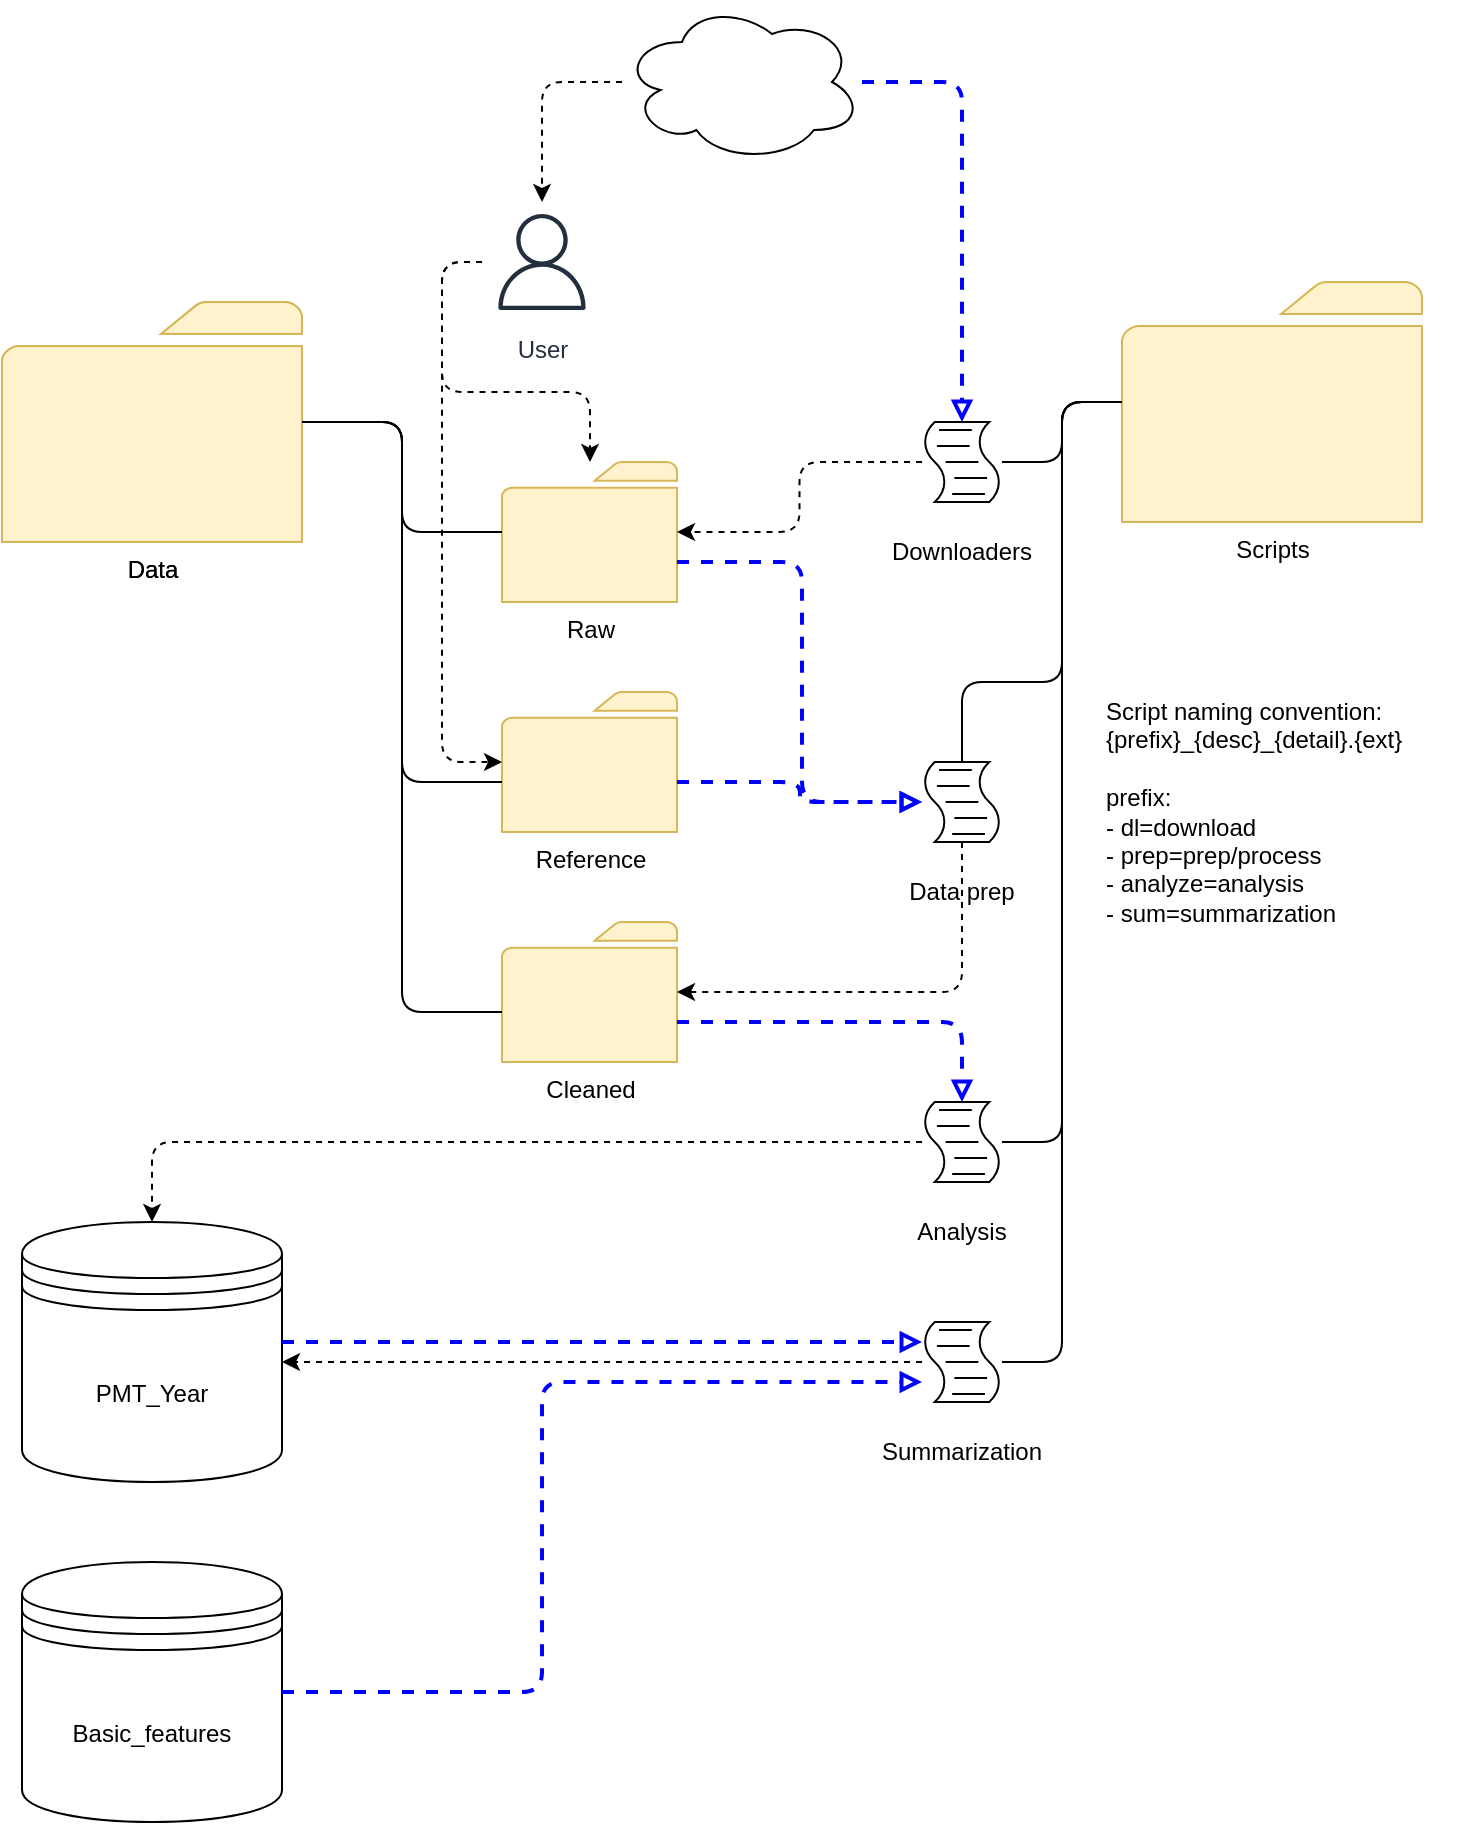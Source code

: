 <mxfile version="13.7.3" type="github" pages="2">
  <diagram id="FKpOxl4j8zAN8j0LntPf" name="BasicDir">
    <mxGraphModel dx="1422" dy="831" grid="1" gridSize="10" guides="1" tooltips="1" connect="1" arrows="1" fold="1" page="1" pageScale="1" pageWidth="850" pageHeight="1100" math="0" shadow="0">
      <root>
        <mxCell id="0" />
        <mxCell id="1" parent="0" />
        <mxCell id="gzsq6Yt03Mv5ZVgsQ6RC-1" value="Data" style="pointerEvents=1;shadow=0;dashed=0;html=1;labelPosition=center;verticalLabelPosition=bottom;verticalAlign=top;outlineConnect=0;align=center;shape=mxgraph.office.concepts.folder;fillColor=#fff2cc;strokeColor=#d6b656;" vertex="1" parent="1">
          <mxGeometry x="70" y="180" width="150" height="120" as="geometry" />
        </mxCell>
        <mxCell id="gzsq6Yt03Mv5ZVgsQ6RC-2" value="PMT_Year" style="shape=datastore;whiteSpace=wrap;html=1;" vertex="1" parent="1">
          <mxGeometry x="80" y="640" width="130" height="130" as="geometry" />
        </mxCell>
        <mxCell id="gzsq6Yt03Mv5ZVgsQ6RC-3" value="Data" style="pointerEvents=1;shadow=0;dashed=0;html=1;labelPosition=center;verticalLabelPosition=bottom;verticalAlign=top;outlineConnect=0;align=center;shape=mxgraph.office.concepts.folder;fillColor=#fff2cc;strokeColor=#d6b656;" vertex="1" parent="1">
          <mxGeometry x="70" y="180" width="150" height="120" as="geometry" />
        </mxCell>
        <mxCell id="gzsq6Yt03Mv5ZVgsQ6RC-4" value="Raw" style="pointerEvents=1;shadow=0;dashed=0;html=1;labelPosition=center;verticalLabelPosition=bottom;verticalAlign=top;outlineConnect=0;align=center;shape=mxgraph.office.concepts.folder;fillColor=#fff2cc;strokeColor=#d6b656;" vertex="1" parent="1">
          <mxGeometry x="320" y="260" width="87.5" height="70" as="geometry" />
        </mxCell>
        <mxCell id="gzsq6Yt03Mv5ZVgsQ6RC-6" value="Cleaned" style="pointerEvents=1;shadow=0;dashed=0;html=1;labelPosition=center;verticalLabelPosition=bottom;verticalAlign=top;outlineConnect=0;align=center;shape=mxgraph.office.concepts.folder;fillColor=#fff2cc;strokeColor=#d6b656;" vertex="1" parent="1">
          <mxGeometry x="320" y="490" width="87.5" height="70" as="geometry" />
        </mxCell>
        <mxCell id="gzsq6Yt03Mv5ZVgsQ6RC-7" value="" style="edgeStyle=orthogonalEdgeStyle;endArrow=none;html=1;endFill=0;" edge="1" parent="1" source="gzsq6Yt03Mv5ZVgsQ6RC-3" target="gzsq6Yt03Mv5ZVgsQ6RC-4">
          <mxGeometry width="50" height="50" relative="1" as="geometry">
            <mxPoint x="300" y="490" as="sourcePoint" />
            <mxPoint x="410" y="470" as="targetPoint" />
          </mxGeometry>
        </mxCell>
        <mxCell id="gzsq6Yt03Mv5ZVgsQ6RC-8" value="" style="edgeStyle=orthogonalEdgeStyle;endArrow=none;html=1;rounded=1;endFill=0;" edge="1" parent="1" source="gzsq6Yt03Mv5ZVgsQ6RC-3" target="gzsq6Yt03Mv5ZVgsQ6RC-6">
          <mxGeometry width="50" height="50" relative="1" as="geometry">
            <mxPoint x="220" y="240" as="sourcePoint" />
            <mxPoint x="320" y="295" as="targetPoint" />
            <Array as="points">
              <mxPoint x="270" y="240" />
              <mxPoint x="270" y="535" />
            </Array>
          </mxGeometry>
        </mxCell>
        <mxCell id="gzsq6Yt03Mv5ZVgsQ6RC-9" value="Scripts" style="pointerEvents=1;shadow=0;dashed=0;html=1;labelPosition=center;verticalLabelPosition=bottom;verticalAlign=top;outlineConnect=0;align=center;shape=mxgraph.office.concepts.folder;fillColor=#fff2cc;strokeColor=#d6b656;" vertex="1" parent="1">
          <mxGeometry x="630" y="170" width="150" height="120" as="geometry" />
        </mxCell>
        <mxCell id="gzsq6Yt03Mv5ZVgsQ6RC-10" value="" style="edgeStyle=orthogonalEdgeStyle;endArrow=classic;html=1;dashed=1;" edge="1" parent="1" source="gzsq6Yt03Mv5ZVgsQ6RC-13" target="gzsq6Yt03Mv5ZVgsQ6RC-4">
          <mxGeometry width="50" height="50" relative="1" as="geometry">
            <mxPoint x="220" y="240" as="sourcePoint" />
            <mxPoint x="490" y="240" as="targetPoint" />
          </mxGeometry>
        </mxCell>
        <mxCell id="gzsq6Yt03Mv5ZVgsQ6RC-15" value="" style="group" vertex="1" connectable="0" parent="1">
          <mxGeometry x="510" y="240" width="80" height="75" as="geometry" />
        </mxCell>
        <mxCell id="gzsq6Yt03Mv5ZVgsQ6RC-13" value="" style="shape=mxgraph.bpmn.script_task;html=1;outlineConnect=0;" vertex="1" parent="gzsq6Yt03Mv5ZVgsQ6RC-15">
          <mxGeometry x="20" width="40" height="40" as="geometry" />
        </mxCell>
        <mxCell id="gzsq6Yt03Mv5ZVgsQ6RC-14" value="Downloaders" style="text;html=1;strokeColor=none;fillColor=none;align=center;verticalAlign=middle;whiteSpace=wrap;rounded=0;" vertex="1" parent="gzsq6Yt03Mv5ZVgsQ6RC-15">
          <mxGeometry y="55" width="80" height="20" as="geometry" />
        </mxCell>
        <mxCell id="gzsq6Yt03Mv5ZVgsQ6RC-16" value="Reference" style="pointerEvents=1;shadow=0;dashed=0;html=1;labelPosition=center;verticalLabelPosition=bottom;verticalAlign=top;outlineConnect=0;align=center;shape=mxgraph.office.concepts.folder;fillColor=#fff2cc;strokeColor=#d6b656;" vertex="1" parent="1">
          <mxGeometry x="320" y="375" width="87.5" height="70" as="geometry" />
        </mxCell>
        <mxCell id="gzsq6Yt03Mv5ZVgsQ6RC-17" value="" style="edgeStyle=orthogonalEdgeStyle;endArrow=none;html=1;rounded=1;endFill=0;" edge="1" parent="1" source="gzsq6Yt03Mv5ZVgsQ6RC-3" target="gzsq6Yt03Mv5ZVgsQ6RC-16">
          <mxGeometry width="50" height="50" relative="1" as="geometry">
            <mxPoint x="220" y="240" as="sourcePoint" />
            <mxPoint x="320" y="415" as="targetPoint" />
            <Array as="points">
              <mxPoint x="270" y="240" />
              <mxPoint x="270" y="420" />
            </Array>
          </mxGeometry>
        </mxCell>
        <mxCell id="gzsq6Yt03Mv5ZVgsQ6RC-18" value="" style="group" vertex="1" connectable="0" parent="1">
          <mxGeometry x="510" y="410" width="80" height="75" as="geometry" />
        </mxCell>
        <mxCell id="gzsq6Yt03Mv5ZVgsQ6RC-19" value="" style="shape=mxgraph.bpmn.script_task;html=1;outlineConnect=0;" vertex="1" parent="gzsq6Yt03Mv5ZVgsQ6RC-18">
          <mxGeometry x="20" width="40" height="40" as="geometry" />
        </mxCell>
        <mxCell id="gzsq6Yt03Mv5ZVgsQ6RC-20" value="Data prep" style="text;html=1;strokeColor=none;fillColor=none;align=center;verticalAlign=middle;whiteSpace=wrap;rounded=0;" vertex="1" parent="gzsq6Yt03Mv5ZVgsQ6RC-18">
          <mxGeometry y="55" width="80" height="20" as="geometry" />
        </mxCell>
        <mxCell id="gzsq6Yt03Mv5ZVgsQ6RC-21" value="" style="edgeStyle=orthogonalEdgeStyle;endArrow=classic;html=1;dashed=1;" edge="1" parent="1" source="gzsq6Yt03Mv5ZVgsQ6RC-19" target="gzsq6Yt03Mv5ZVgsQ6RC-6">
          <mxGeometry width="50" height="50" relative="1" as="geometry">
            <mxPoint x="530" y="260" as="sourcePoint" />
            <mxPoint x="490" y="520" as="targetPoint" />
            <Array as="points">
              <mxPoint x="550" y="525" />
            </Array>
          </mxGeometry>
        </mxCell>
        <mxCell id="gzsq6Yt03Mv5ZVgsQ6RC-22" value="" style="ellipse;shape=cloud;whiteSpace=wrap;html=1;" vertex="1" parent="1">
          <mxGeometry x="380" y="30" width="120" height="80" as="geometry" />
        </mxCell>
        <mxCell id="gzsq6Yt03Mv5ZVgsQ6RC-23" value="" style="edgeStyle=orthogonalEdgeStyle;endArrow=block;html=1;dashed=1;strokeColor=#0000FF;strokeWidth=2;endFill=0;" edge="1" parent="1" source="gzsq6Yt03Mv5ZVgsQ6RC-22" target="gzsq6Yt03Mv5ZVgsQ6RC-13">
          <mxGeometry width="50" height="50" relative="1" as="geometry">
            <mxPoint x="500" y="140" as="sourcePoint" />
            <mxPoint x="407.5" y="295" as="targetPoint" />
          </mxGeometry>
        </mxCell>
        <mxCell id="gzsq6Yt03Mv5ZVgsQ6RC-24" value="User" style="outlineConnect=0;fontColor=#232F3E;gradientColor=none;strokeColor=#232F3E;fillColor=#ffffff;dashed=0;verticalLabelPosition=bottom;verticalAlign=top;align=center;html=1;fontSize=12;fontStyle=0;aspect=fixed;shape=mxgraph.aws4.resourceIcon;resIcon=mxgraph.aws4.user;" vertex="1" parent="1">
          <mxGeometry x="310" y="130" width="60" height="60" as="geometry" />
        </mxCell>
        <mxCell id="gzsq6Yt03Mv5ZVgsQ6RC-25" value="" style="edgeStyle=orthogonalEdgeStyle;endArrow=classic;html=1;dashed=1;" edge="1" parent="1" source="gzsq6Yt03Mv5ZVgsQ6RC-22" target="gzsq6Yt03Mv5ZVgsQ6RC-24">
          <mxGeometry width="50" height="50" relative="1" as="geometry">
            <mxPoint x="380" y="140" as="sourcePoint" />
            <mxPoint x="550" y="240" as="targetPoint" />
          </mxGeometry>
        </mxCell>
        <mxCell id="gzsq6Yt03Mv5ZVgsQ6RC-26" value="" style="edgeStyle=orthogonalEdgeStyle;endArrow=classic;html=1;dashed=1;" edge="1" parent="1" source="gzsq6Yt03Mv5ZVgsQ6RC-24" target="gzsq6Yt03Mv5ZVgsQ6RC-4">
          <mxGeometry width="50" height="50" relative="1" as="geometry">
            <mxPoint x="380" y="70" as="sourcePoint" />
            <mxPoint x="340" y="130" as="targetPoint" />
            <Array as="points">
              <mxPoint x="290" y="160" />
              <mxPoint x="290" y="225" />
              <mxPoint x="364" y="225" />
            </Array>
          </mxGeometry>
        </mxCell>
        <mxCell id="gzsq6Yt03Mv5ZVgsQ6RC-27" value="" style="edgeStyle=orthogonalEdgeStyle;endArrow=none;html=1;endFill=0;" edge="1" parent="1" source="gzsq6Yt03Mv5ZVgsQ6RC-9" target="gzsq6Yt03Mv5ZVgsQ6RC-13">
          <mxGeometry width="50" height="50" relative="1" as="geometry">
            <mxPoint x="220" y="240" as="sourcePoint" />
            <mxPoint x="320" y="295" as="targetPoint" />
          </mxGeometry>
        </mxCell>
        <mxCell id="gzsq6Yt03Mv5ZVgsQ6RC-28" value="" style="edgeStyle=orthogonalEdgeStyle;endArrow=none;html=1;endFill=0;" edge="1" parent="1" source="gzsq6Yt03Mv5ZVgsQ6RC-9" target="gzsq6Yt03Mv5ZVgsQ6RC-19">
          <mxGeometry width="50" height="50" relative="1" as="geometry">
            <mxPoint x="610" y="230" as="sourcePoint" />
            <mxPoint x="570" y="260" as="targetPoint" />
            <Array as="points">
              <mxPoint x="600" y="230" />
              <mxPoint x="600" y="370" />
            </Array>
          </mxGeometry>
        </mxCell>
        <mxCell id="gzsq6Yt03Mv5ZVgsQ6RC-29" value="" style="edgeStyle=orthogonalEdgeStyle;endArrow=classic;html=1;dashed=1;" edge="1" parent="1" source="gzsq6Yt03Mv5ZVgsQ6RC-24" target="gzsq6Yt03Mv5ZVgsQ6RC-16">
          <mxGeometry width="50" height="50" relative="1" as="geometry">
            <mxPoint x="310" y="160" as="sourcePoint" />
            <mxPoint x="364" y="260" as="targetPoint" />
            <Array as="points">
              <mxPoint x="290" y="160" />
              <mxPoint x="290" y="410" />
            </Array>
          </mxGeometry>
        </mxCell>
        <mxCell id="gzsq6Yt03Mv5ZVgsQ6RC-30" value="" style="edgeStyle=orthogonalEdgeStyle;endArrow=block;html=1;dashed=1;strokeColor=#0000FF;strokeWidth=2;endFill=0;" edge="1" parent="1" source="gzsq6Yt03Mv5ZVgsQ6RC-16" target="gzsq6Yt03Mv5ZVgsQ6RC-19">
          <mxGeometry width="50" height="50" relative="1" as="geometry">
            <mxPoint x="550" y="390" as="sourcePoint" />
            <mxPoint x="490" y="460" as="targetPoint" />
            <Array as="points">
              <mxPoint x="469" y="420" />
              <mxPoint x="469" y="430" />
            </Array>
          </mxGeometry>
        </mxCell>
        <mxCell id="gzsq6Yt03Mv5ZVgsQ6RC-32" value="" style="edgeStyle=orthogonalEdgeStyle;endArrow=block;html=1;dashed=1;strokeColor=#0000FF;strokeWidth=2;endFill=0;" edge="1" parent="1" source="gzsq6Yt03Mv5ZVgsQ6RC-4" target="gzsq6Yt03Mv5ZVgsQ6RC-19">
          <mxGeometry width="50" height="50" relative="1" as="geometry">
            <mxPoint x="407.5" y="405" as="sourcePoint" />
            <mxPoint x="530" y="370" as="targetPoint" />
            <Array as="points">
              <mxPoint x="470" y="310" />
              <mxPoint x="470" y="430" />
            </Array>
          </mxGeometry>
        </mxCell>
        <mxCell id="gzsq6Yt03Mv5ZVgsQ6RC-33" value="" style="group" vertex="1" connectable="0" parent="1">
          <mxGeometry x="510" y="580" width="80" height="75" as="geometry" />
        </mxCell>
        <mxCell id="gzsq6Yt03Mv5ZVgsQ6RC-34" value="" style="shape=mxgraph.bpmn.script_task;html=1;outlineConnect=0;" vertex="1" parent="gzsq6Yt03Mv5ZVgsQ6RC-33">
          <mxGeometry x="20" width="40" height="40" as="geometry" />
        </mxCell>
        <mxCell id="gzsq6Yt03Mv5ZVgsQ6RC-35" value="Analysis" style="text;html=1;strokeColor=none;fillColor=none;align=center;verticalAlign=middle;whiteSpace=wrap;rounded=0;" vertex="1" parent="gzsq6Yt03Mv5ZVgsQ6RC-33">
          <mxGeometry y="55" width="80" height="20" as="geometry" />
        </mxCell>
        <mxCell id="gzsq6Yt03Mv5ZVgsQ6RC-36" value="" style="edgeStyle=orthogonalEdgeStyle;endArrow=block;html=1;dashed=1;strokeColor=#0000FF;strokeWidth=2;endFill=0;" edge="1" parent="1" source="gzsq6Yt03Mv5ZVgsQ6RC-6" target="gzsq6Yt03Mv5ZVgsQ6RC-34">
          <mxGeometry width="50" height="50" relative="1" as="geometry">
            <mxPoint x="500" y="70" as="sourcePoint" />
            <mxPoint x="550" y="240" as="targetPoint" />
            <Array as="points">
              <mxPoint x="550" y="540" />
            </Array>
          </mxGeometry>
        </mxCell>
        <mxCell id="gzsq6Yt03Mv5ZVgsQ6RC-37" value="" style="edgeStyle=orthogonalEdgeStyle;endArrow=classic;html=1;dashed=1;" edge="1" parent="1" source="gzsq6Yt03Mv5ZVgsQ6RC-34" target="gzsq6Yt03Mv5ZVgsQ6RC-2">
          <mxGeometry width="50" height="50" relative="1" as="geometry">
            <mxPoint x="550" y="390" as="sourcePoint" />
            <mxPoint x="407.5" y="525" as="targetPoint" />
            <Array as="points">
              <mxPoint x="145" y="600" />
            </Array>
          </mxGeometry>
        </mxCell>
        <mxCell id="gzsq6Yt03Mv5ZVgsQ6RC-39" value="" style="edgeStyle=orthogonalEdgeStyle;endArrow=none;html=1;endFill=0;" edge="1" parent="1" target="gzsq6Yt03Mv5ZVgsQ6RC-34">
          <mxGeometry width="50" height="50" relative="1" as="geometry">
            <mxPoint x="630" y="230" as="sourcePoint" />
            <mxPoint x="550" y="410" as="targetPoint" />
            <Array as="points">
              <mxPoint x="600" y="230" />
              <mxPoint x="600" y="600" />
            </Array>
          </mxGeometry>
        </mxCell>
        <mxCell id="DnI2SUh-H0ago46fSjTC-1" value="&lt;div&gt;Script naming convention:&lt;/div&gt;&lt;div&gt;{prefix}_{desc}_{detail}.{ext}&lt;/div&gt;&lt;div&gt;&lt;br&gt;&lt;/div&gt;&lt;div&gt;prefix: &lt;br&gt;&lt;/div&gt;&lt;div&gt;- dl=download&lt;/div&gt;&lt;div&gt;- prep=prep/process&lt;/div&gt;&lt;div&gt;- analyze=analysis&lt;/div&gt;&lt;div&gt;- sum=summarization&lt;br&gt;&lt;/div&gt;" style="text;html=1;strokeColor=none;fillColor=none;align=left;verticalAlign=middle;whiteSpace=wrap;rounded=0;" vertex="1" parent="1">
          <mxGeometry x="620" y="360" width="180" height="150" as="geometry" />
        </mxCell>
        <mxCell id="w4877RSFGSn_-vhsM9JB-1" value="Basic_features" style="shape=datastore;whiteSpace=wrap;html=1;" vertex="1" parent="1">
          <mxGeometry x="80" y="810" width="130" height="130" as="geometry" />
        </mxCell>
        <mxCell id="w4877RSFGSn_-vhsM9JB-2" value="" style="group" vertex="1" connectable="0" parent="1">
          <mxGeometry x="510" y="690" width="80" height="75" as="geometry" />
        </mxCell>
        <mxCell id="w4877RSFGSn_-vhsM9JB-3" value="" style="shape=mxgraph.bpmn.script_task;html=1;outlineConnect=0;" vertex="1" parent="w4877RSFGSn_-vhsM9JB-2">
          <mxGeometry x="20" width="40" height="40" as="geometry" />
        </mxCell>
        <mxCell id="w4877RSFGSn_-vhsM9JB-4" value="Summarization" style="text;html=1;strokeColor=none;fillColor=none;align=center;verticalAlign=middle;whiteSpace=wrap;rounded=0;" vertex="1" parent="w4877RSFGSn_-vhsM9JB-2">
          <mxGeometry y="55" width="80" height="20" as="geometry" />
        </mxCell>
        <mxCell id="w4877RSFGSn_-vhsM9JB-5" value="" style="edgeStyle=orthogonalEdgeStyle;endArrow=block;html=1;dashed=1;strokeColor=#0000FF;strokeWidth=2;endFill=0;" edge="1" parent="1" source="gzsq6Yt03Mv5ZVgsQ6RC-2" target="w4877RSFGSn_-vhsM9JB-3">
          <mxGeometry width="50" height="50" relative="1" as="geometry">
            <mxPoint x="407.5" y="540" as="sourcePoint" />
            <mxPoint x="550" y="580" as="targetPoint" />
            <Array as="points">
              <mxPoint x="370" y="700" />
              <mxPoint x="370" y="700" />
            </Array>
          </mxGeometry>
        </mxCell>
        <mxCell id="w4877RSFGSn_-vhsM9JB-7" value="" style="edgeStyle=orthogonalEdgeStyle;endArrow=block;html=1;dashed=1;strokeColor=#0000FF;strokeWidth=2;endFill=0;" edge="1" parent="1" source="w4877RSFGSn_-vhsM9JB-1" target="w4877RSFGSn_-vhsM9JB-3">
          <mxGeometry width="50" height="50" relative="1" as="geometry">
            <mxPoint x="-290" y="970" as="sourcePoint" />
            <mxPoint x="-50" y="875" as="targetPoint" />
            <Array as="points">
              <mxPoint x="340" y="875" />
              <mxPoint x="340" y="720" />
            </Array>
          </mxGeometry>
        </mxCell>
        <mxCell id="w4877RSFGSn_-vhsM9JB-8" value="" style="edgeStyle=orthogonalEdgeStyle;endArrow=classic;html=1;dashed=1;" edge="1" parent="1" source="w4877RSFGSn_-vhsM9JB-3" target="gzsq6Yt03Mv5ZVgsQ6RC-2">
          <mxGeometry width="50" height="50" relative="1" as="geometry">
            <mxPoint x="490" y="750" as="sourcePoint" />
            <mxPoint x="145" y="640" as="targetPoint" />
            <Array as="points">
              <mxPoint x="330" y="710" />
              <mxPoint x="330" y="710" />
            </Array>
          </mxGeometry>
        </mxCell>
        <mxCell id="w4877RSFGSn_-vhsM9JB-10" value="" style="edgeStyle=orthogonalEdgeStyle;endArrow=none;html=1;endFill=0;" edge="1" parent="1" target="w4877RSFGSn_-vhsM9JB-3">
          <mxGeometry width="50" height="50" relative="1" as="geometry">
            <mxPoint x="630" y="230" as="sourcePoint" />
            <mxPoint x="570" y="600" as="targetPoint" />
            <Array as="points">
              <mxPoint x="600" y="230" />
              <mxPoint x="600" y="710" />
            </Array>
          </mxGeometry>
        </mxCell>
      </root>
    </mxGraphModel>
  </diagram>
  <diagram id="5b6NjDHPqx221teooDvQ" name="GDBContents">
    <mxGraphModel dx="1422" dy="831" grid="1" gridSize="10" guides="1" tooltips="1" connect="1" arrows="1" fold="1" page="1" pageScale="1" pageWidth="850" pageHeight="1100" math="0" shadow="0">
      <root>
        <mxCell id="yJTX_5fowlN7aJKwZSzn-0" />
        <mxCell id="yJTX_5fowlN7aJKwZSzn-1" parent="yJTX_5fowlN7aJKwZSzn-0" />
        <mxCell id="elD038r_92A3GgNFvKKa-0" value="PMT_{year}" style="shape=datastore;whiteSpace=wrap;html=1;" vertex="1" parent="yJTX_5fowlN7aJKwZSzn-1">
          <mxGeometry x="410" y="20" width="320" height="230" as="geometry" />
        </mxCell>
        <mxCell id="elD038r_92A3GgNFvKKa-2" value="&lt;div&gt;&lt;b&gt;Parcels:&lt;/b&gt;&lt;/div&gt;&lt;div&gt;- Socioeconomic_demographic (value)&lt;br&gt;&lt;/div&gt;&lt;div&gt;-Fiscal_impact&lt;/div&gt;&lt;div&gt;-Development_opportunity&lt;/div&gt;&lt;div&gt;- Access_and_travel_time&lt;/div&gt;&lt;div&gt;- Mode_share_and_trip_length&lt;/div&gt;&lt;div&gt;- Impervious_area&lt;br&gt;&lt;/div&gt;&lt;div&gt;- Energy_consumption&lt;/div&gt;" style="text;html=1;strokeColor=none;fillColor=none;align=left;verticalAlign=middle;whiteSpace=wrap;rounded=0;" vertex="1" parent="yJTX_5fowlN7aJKwZSzn-1">
          <mxGeometry x="330" y="500" width="250" height="140" as="geometry" />
        </mxCell>
        <mxCell id="elD038r_92A3GgNFvKKa-16" value="&lt;div&gt;&lt;b&gt;Basic_Features&lt;/b&gt;&lt;/div&gt;&lt;div&gt;&lt;br&gt;&lt;div&gt;- County Boundary&lt;/div&gt;&lt;div&gt;- Station Locations&lt;/div&gt;&lt;div&gt;- Corridor Lines&lt;/div&gt;&lt;div&gt;- Corridor Buffers&lt;/div&gt;&lt;div&gt;- Station Buffers&lt;/div&gt;- Urban Growth Boundary&lt;/div&gt;" style="shape=datastore;whiteSpace=wrap;html=1;" vertex="1" parent="yJTX_5fowlN7aJKwZSzn-1">
          <mxGeometry x="40" y="20" width="240" height="230" as="geometry" />
        </mxCell>
        <mxCell id="elD038r_92A3GgNFvKKa-17" value="&lt;div&gt;&lt;b&gt;Network:&lt;/b&gt;&lt;/div&gt;&lt;div&gt;- OSMNX_Walk (LTS)&lt;br&gt;&lt;/div&gt;&lt;div&gt;-OSMNX_Walk_ND*&lt;/div&gt;&lt;div&gt;-OSMNX_Walk_Junctions&lt;br&gt;&lt;/div&gt;&lt;div&gt;-OSMNX_Bike (LTS)&lt;br&gt;&lt;/div&gt;&lt;div&gt;-OSMNX_Bike_ND*&lt;/div&gt;&lt;div&gt;-OSMNX_Bike_Junctions&lt;/div&gt;&lt;div&gt;- SERPM_Base_Hwy_Unloaded...(centrality)&lt;/div&gt;&lt;div&gt;-SERPM_EC_Hwy_Unloaded...(centrality)&lt;/div&gt;&lt;div&gt;-SERPM_LRTP_Hwy_Unloaded...(centrality)&lt;/div&gt;&lt;div&gt;&lt;br&gt;&lt;/div&gt;" style="text;html=1;strokeColor=none;fillColor=none;align=left;verticalAlign=middle;whiteSpace=wrap;rounded=0;" vertex="1" parent="yJTX_5fowlN7aJKwZSzn-1">
          <mxGeometry x="330" y="330" width="250" height="200" as="geometry" />
        </mxCell>
        <mxCell id="elD038r_92A3GgNFvKKa-18" value="&lt;div&gt;&lt;b&gt;Transport:&lt;/b&gt;&lt;/div&gt;&lt;div&gt;-Transit_Boadings_alightings&lt;/div&gt;&lt;div&gt;- CitiBike_utilization&lt;/div&gt;&lt;div&gt;- Parking_spaces&lt;/div&gt;&lt;div&gt;- TAZ_regional_access_productivity&lt;/div&gt;" style="text;html=1;strokeColor=none;fillColor=none;align=left;verticalAlign=middle;whiteSpace=wrap;rounded=0;" vertex="1" parent="yJTX_5fowlN7aJKwZSzn-1">
          <mxGeometry x="330" y="700" width="250" height="100" as="geometry" />
        </mxCell>
        <mxCell id="elD038r_92A3GgNFvKKa-19" value="&lt;div&gt;&lt;b&gt;SafetySecurity&lt;/b&gt;&lt;/div&gt;&lt;div&gt;- Violent_crime_incidents&lt;/div&gt;&lt;div&gt;- Nonmotorized_crashes&lt;br&gt;&lt;/div&gt;" style="text;html=1;strokeColor=none;fillColor=none;align=left;verticalAlign=middle;whiteSpace=wrap;rounded=0;" vertex="1" parent="yJTX_5fowlN7aJKwZSzn-1">
          <mxGeometry x="330" y="630" width="250" height="80" as="geometry" />
        </mxCell>
        <mxCell id="elD038r_92A3GgNFvKKa-20" value="&lt;div&gt;&lt;i&gt;Tables:&lt;/i&gt;&lt;/div&gt;&lt;div&gt;&lt;i&gt;- every summary variable this year&lt;br&gt;&lt;/i&gt;&lt;/div&gt;&lt;div&gt;&lt;i&gt;- every summary variable previous 5 years&lt;/i&gt;&lt;/div&gt;&lt;div&gt;&lt;i&gt;- every summary variable modeled near term&lt;/i&gt;&lt;/div&gt;&lt;div&gt;&lt;i&gt;- every summary variable modeled long term&lt;br&gt;&lt;/i&gt;&lt;/div&gt;&lt;div&gt;&lt;i&gt;- region, corridor, station_area&lt;br&gt;&lt;/i&gt;&lt;/div&gt;" style="text;html=1;strokeColor=none;fillColor=none;align=left;verticalAlign=middle;whiteSpace=wrap;rounded=0;" vertex="1" parent="yJTX_5fowlN7aJKwZSzn-1">
          <mxGeometry x="580" y="270" width="260" height="130" as="geometry" />
        </mxCell>
        <mxCell id="elD038r_92A3GgNFvKKa-21" value="&lt;div&gt;&lt;b&gt;Buildings&lt;/b&gt;&lt;/div&gt;&lt;div&gt;- Building_footprints&lt;/div&gt;&lt;div&gt;- Building_permits&lt;br&gt;&lt;/div&gt;" style="text;html=1;strokeColor=none;fillColor=none;align=left;verticalAlign=middle;whiteSpace=wrap;rounded=0;" vertex="1" parent="yJTX_5fowlN7aJKwZSzn-1">
          <mxGeometry x="330" y="270" width="250" height="80" as="geometry" />
        </mxCell>
      </root>
    </mxGraphModel>
  </diagram>
</mxfile>
